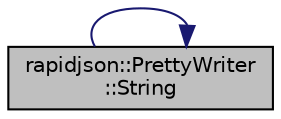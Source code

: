 digraph "rapidjson::PrettyWriter::String"
{
 // INTERACTIVE_SVG=YES
 // LATEX_PDF_SIZE
  edge [fontname="Helvetica",fontsize="10",labelfontname="Helvetica",labelfontsize="10"];
  node [fontname="Helvetica",fontsize="10",shape=record];
  rankdir="RL";
  Node45 [label="rapidjson::PrettyWriter\l::String",height=0.2,width=0.4,color="black", fillcolor="grey75", style="filled", fontcolor="black",tooltip="Simpler but slower overload."];
  Node45 -> Node45 [dir="back",color="midnightblue",fontsize="10",style="solid",fontname="Helvetica"];
}

